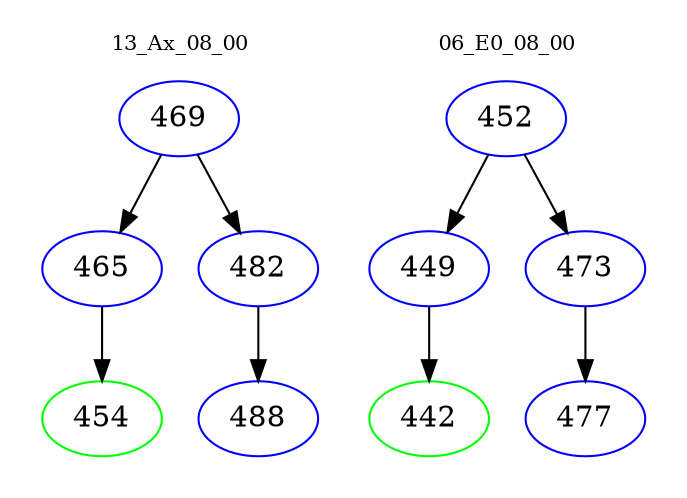 digraph{
subgraph cluster_0 {
color = white
label = "13_Ax_08_00";
fontsize=10;
T0_469 [label="469", color="blue"]
T0_469 -> T0_465 [color="black"]
T0_465 [label="465", color="blue"]
T0_465 -> T0_454 [color="black"]
T0_454 [label="454", color="green"]
T0_469 -> T0_482 [color="black"]
T0_482 [label="482", color="blue"]
T0_482 -> T0_488 [color="black"]
T0_488 [label="488", color="blue"]
}
subgraph cluster_1 {
color = white
label = "06_E0_08_00";
fontsize=10;
T1_452 [label="452", color="blue"]
T1_452 -> T1_449 [color="black"]
T1_449 [label="449", color="blue"]
T1_449 -> T1_442 [color="black"]
T1_442 [label="442", color="green"]
T1_452 -> T1_473 [color="black"]
T1_473 [label="473", color="blue"]
T1_473 -> T1_477 [color="black"]
T1_477 [label="477", color="blue"]
}
}
